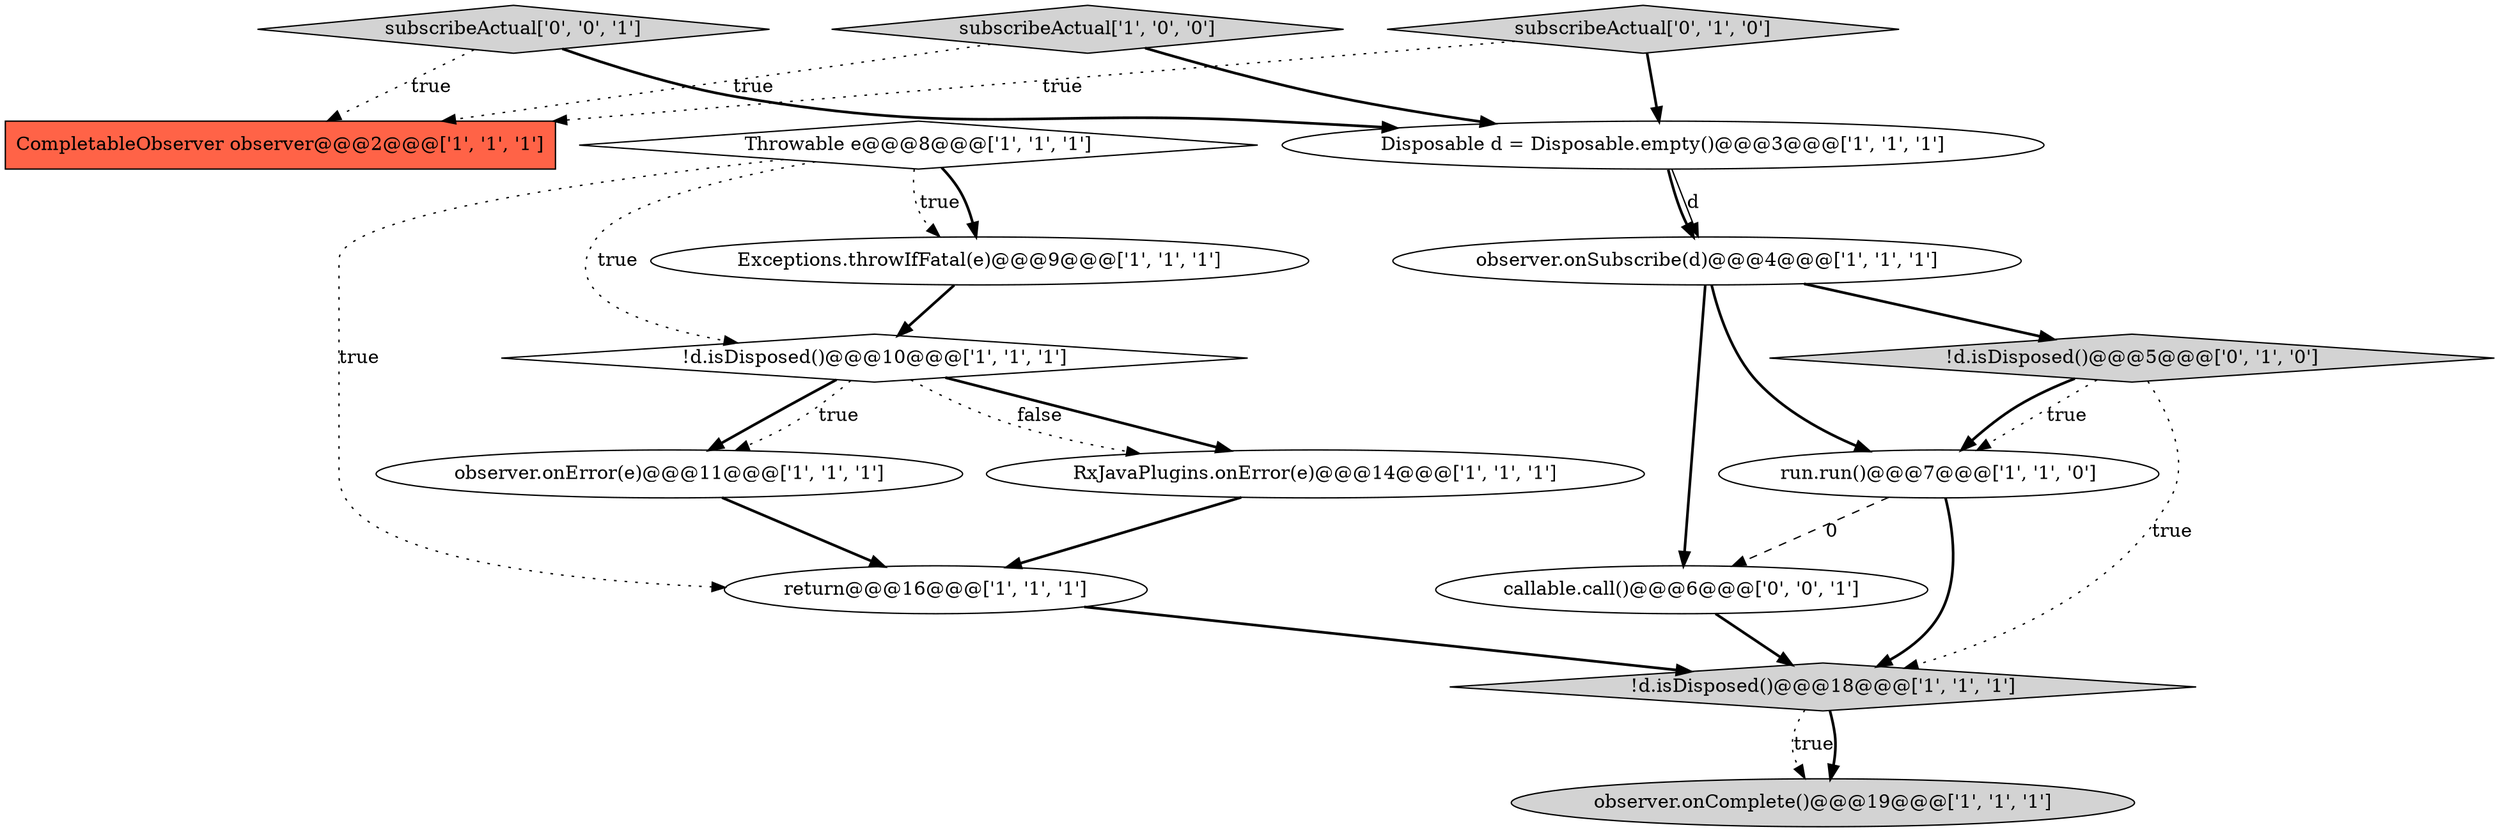 digraph {
11 [style = filled, label = "Throwable e@@@8@@@['1', '1', '1']", fillcolor = white, shape = diamond image = "AAA0AAABBB1BBB"];
15 [style = filled, label = "callable.call()@@@6@@@['0', '0', '1']", fillcolor = white, shape = ellipse image = "AAA0AAABBB3BBB"];
16 [style = filled, label = "subscribeActual['0', '0', '1']", fillcolor = lightgray, shape = diamond image = "AAA0AAABBB3BBB"];
12 [style = filled, label = "observer.onComplete()@@@19@@@['1', '1', '1']", fillcolor = lightgray, shape = ellipse image = "AAA0AAABBB1BBB"];
9 [style = filled, label = "observer.onSubscribe(d)@@@4@@@['1', '1', '1']", fillcolor = white, shape = ellipse image = "AAA0AAABBB1BBB"];
2 [style = filled, label = "Exceptions.throwIfFatal(e)@@@9@@@['1', '1', '1']", fillcolor = white, shape = ellipse image = "AAA0AAABBB1BBB"];
6 [style = filled, label = "subscribeActual['1', '0', '0']", fillcolor = lightgray, shape = diamond image = "AAA0AAABBB1BBB"];
3 [style = filled, label = "Disposable d = Disposable.empty()@@@3@@@['1', '1', '1']", fillcolor = white, shape = ellipse image = "AAA0AAABBB1BBB"];
1 [style = filled, label = "CompletableObserver observer@@@2@@@['1', '1', '1']", fillcolor = tomato, shape = box image = "AAA0AAABBB1BBB"];
7 [style = filled, label = "!d.isDisposed()@@@18@@@['1', '1', '1']", fillcolor = lightgray, shape = diamond image = "AAA0AAABBB1BBB"];
14 [style = filled, label = "!d.isDisposed()@@@5@@@['0', '1', '0']", fillcolor = lightgray, shape = diamond image = "AAA1AAABBB2BBB"];
8 [style = filled, label = "RxJavaPlugins.onError(e)@@@14@@@['1', '1', '1']", fillcolor = white, shape = ellipse image = "AAA0AAABBB1BBB"];
5 [style = filled, label = "observer.onError(e)@@@11@@@['1', '1', '1']", fillcolor = white, shape = ellipse image = "AAA0AAABBB1BBB"];
10 [style = filled, label = "return@@@16@@@['1', '1', '1']", fillcolor = white, shape = ellipse image = "AAA0AAABBB1BBB"];
13 [style = filled, label = "subscribeActual['0', '1', '0']", fillcolor = lightgray, shape = diamond image = "AAA0AAABBB2BBB"];
0 [style = filled, label = "run.run()@@@7@@@['1', '1', '0']", fillcolor = white, shape = ellipse image = "AAA0AAABBB1BBB"];
4 [style = filled, label = "!d.isDisposed()@@@10@@@['1', '1', '1']", fillcolor = white, shape = diamond image = "AAA0AAABBB1BBB"];
14->0 [style = dotted, label="true"];
11->2 [style = dotted, label="true"];
2->4 [style = bold, label=""];
13->1 [style = dotted, label="true"];
11->10 [style = dotted, label="true"];
0->7 [style = bold, label=""];
7->12 [style = dotted, label="true"];
4->5 [style = bold, label=""];
9->15 [style = bold, label=""];
6->1 [style = dotted, label="true"];
4->8 [style = bold, label=""];
9->0 [style = bold, label=""];
14->0 [style = bold, label=""];
14->7 [style = dotted, label="true"];
15->7 [style = bold, label=""];
5->10 [style = bold, label=""];
16->1 [style = dotted, label="true"];
11->2 [style = bold, label=""];
10->7 [style = bold, label=""];
7->12 [style = bold, label=""];
16->3 [style = bold, label=""];
3->9 [style = bold, label=""];
3->9 [style = solid, label="d"];
6->3 [style = bold, label=""];
9->14 [style = bold, label=""];
13->3 [style = bold, label=""];
11->4 [style = dotted, label="true"];
4->5 [style = dotted, label="true"];
4->8 [style = dotted, label="false"];
0->15 [style = dashed, label="0"];
8->10 [style = bold, label=""];
}
